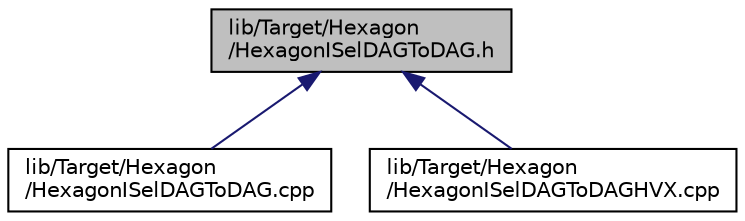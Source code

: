 digraph "lib/Target/Hexagon/HexagonISelDAGToDAG.h"
{
 // LATEX_PDF_SIZE
  bgcolor="transparent";
  edge [fontname="Helvetica",fontsize="10",labelfontname="Helvetica",labelfontsize="10"];
  node [fontname="Helvetica",fontsize="10",shape=record];
  Node1 [label="lib/Target/Hexagon\l/HexagonISelDAGToDAG.h",height=0.2,width=0.4,color="black", fillcolor="grey75", style="filled", fontcolor="black",tooltip=" "];
  Node1 -> Node2 [dir="back",color="midnightblue",fontsize="10",style="solid",fontname="Helvetica"];
  Node2 [label="lib/Target/Hexagon\l/HexagonISelDAGToDAG.cpp",height=0.2,width=0.4,color="black",URL="$HexagonISelDAGToDAG_8cpp.html",tooltip=" "];
  Node1 -> Node3 [dir="back",color="midnightblue",fontsize="10",style="solid",fontname="Helvetica"];
  Node3 [label="lib/Target/Hexagon\l/HexagonISelDAGToDAGHVX.cpp",height=0.2,width=0.4,color="black",URL="$HexagonISelDAGToDAGHVX_8cpp.html",tooltip=" "];
}

